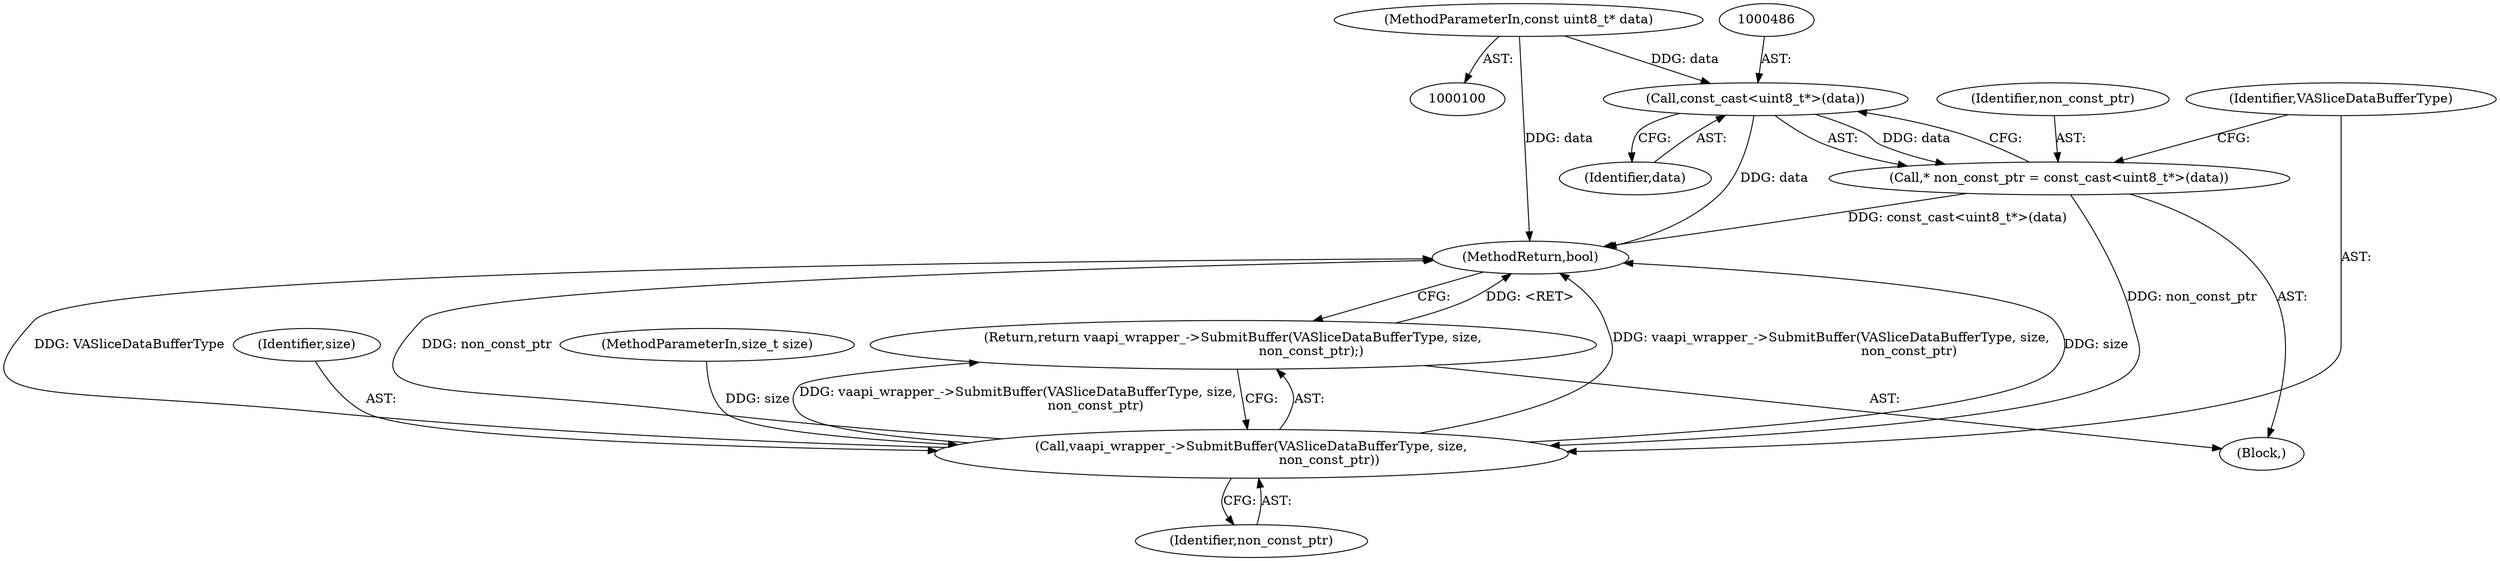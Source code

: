 digraph "0_Chrome_70340ce072cee8a0bdcddb5f312d32567b2269f6_15@pointer" {
"1000106" [label="(MethodParameterIn,const uint8_t* data)"];
"1000485" [label="(Call,const_cast<uint8_t*>(data))"];
"1000483" [label="(Call,* non_const_ptr = const_cast<uint8_t*>(data))"];
"1000489" [label="(Call,vaapi_wrapper_->SubmitBuffer(VASliceDataBufferType, size,\n                                      non_const_ptr))"];
"1000488" [label="(Return,return vaapi_wrapper_->SubmitBuffer(VASliceDataBufferType, size,\n                                      non_const_ptr);)"];
"1000491" [label="(Identifier,size)"];
"1000487" [label="(Identifier,data)"];
"1000108" [label="(Block,)"];
"1000492" [label="(Identifier,non_const_ptr)"];
"1000106" [label="(MethodParameterIn,const uint8_t* data)"];
"1000489" [label="(Call,vaapi_wrapper_->SubmitBuffer(VASliceDataBufferType, size,\n                                      non_const_ptr))"];
"1000493" [label="(MethodReturn,bool)"];
"1000484" [label="(Identifier,non_const_ptr)"];
"1000485" [label="(Call,const_cast<uint8_t*>(data))"];
"1000490" [label="(Identifier,VASliceDataBufferType)"];
"1000488" [label="(Return,return vaapi_wrapper_->SubmitBuffer(VASliceDataBufferType, size,\n                                      non_const_ptr);)"];
"1000483" [label="(Call,* non_const_ptr = const_cast<uint8_t*>(data))"];
"1000107" [label="(MethodParameterIn,size_t size)"];
"1000106" -> "1000100"  [label="AST: "];
"1000106" -> "1000493"  [label="DDG: data"];
"1000106" -> "1000485"  [label="DDG: data"];
"1000485" -> "1000483"  [label="AST: "];
"1000485" -> "1000487"  [label="CFG: "];
"1000486" -> "1000485"  [label="AST: "];
"1000487" -> "1000485"  [label="AST: "];
"1000483" -> "1000485"  [label="CFG: "];
"1000485" -> "1000493"  [label="DDG: data"];
"1000485" -> "1000483"  [label="DDG: data"];
"1000483" -> "1000108"  [label="AST: "];
"1000484" -> "1000483"  [label="AST: "];
"1000490" -> "1000483"  [label="CFG: "];
"1000483" -> "1000493"  [label="DDG: const_cast<uint8_t*>(data)"];
"1000483" -> "1000489"  [label="DDG: non_const_ptr"];
"1000489" -> "1000488"  [label="AST: "];
"1000489" -> "1000492"  [label="CFG: "];
"1000490" -> "1000489"  [label="AST: "];
"1000491" -> "1000489"  [label="AST: "];
"1000492" -> "1000489"  [label="AST: "];
"1000488" -> "1000489"  [label="CFG: "];
"1000489" -> "1000493"  [label="DDG: vaapi_wrapper_->SubmitBuffer(VASliceDataBufferType, size,\n                                      non_const_ptr)"];
"1000489" -> "1000493"  [label="DDG: size"];
"1000489" -> "1000493"  [label="DDG: VASliceDataBufferType"];
"1000489" -> "1000493"  [label="DDG: non_const_ptr"];
"1000489" -> "1000488"  [label="DDG: vaapi_wrapper_->SubmitBuffer(VASliceDataBufferType, size,\n                                      non_const_ptr)"];
"1000107" -> "1000489"  [label="DDG: size"];
"1000488" -> "1000108"  [label="AST: "];
"1000493" -> "1000488"  [label="CFG: "];
"1000488" -> "1000493"  [label="DDG: <RET>"];
}
